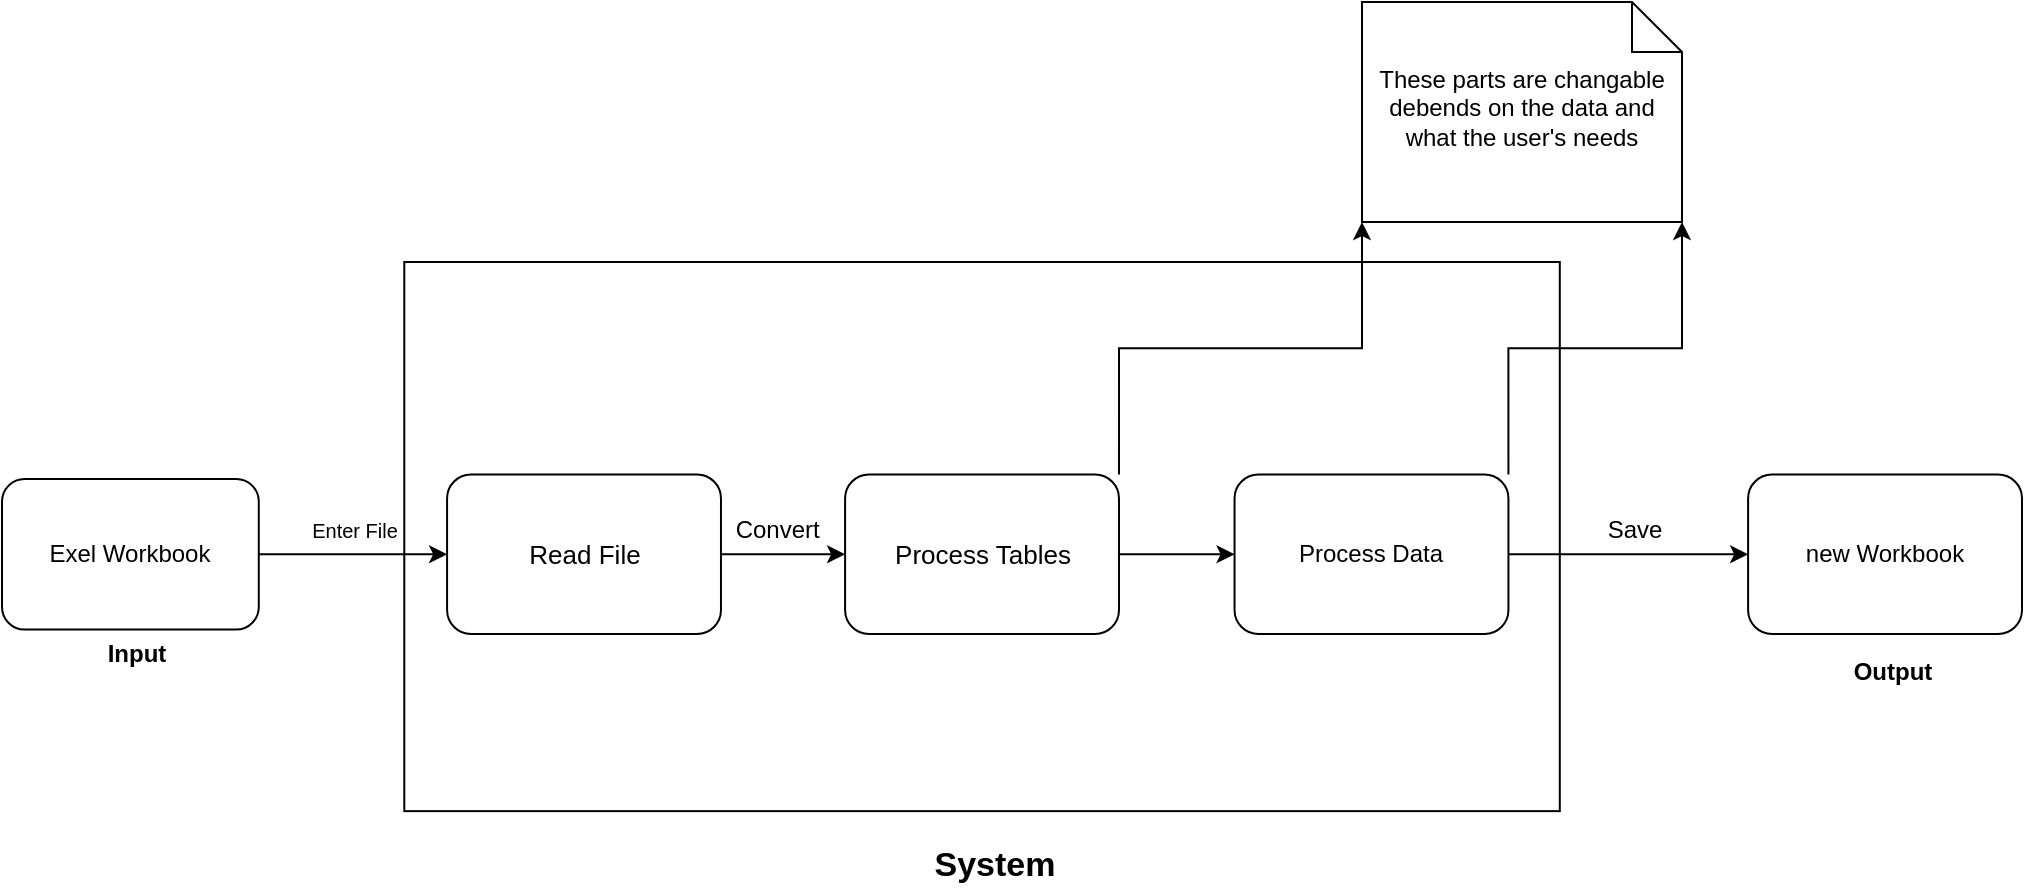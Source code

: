 <mxfile compressed="true" version="14.4.3" type="device"><diagram id="b-lQQZeDpDNi9hUTVU4Y" name="Work_Flow"><mxGraphModel dx="1089" dy="850" grid="1" gridSize="10" guides="1" tooltips="1" connect="1" arrows="1" fold="1" page="1" pageScale="1" pageWidth="1100" pageHeight="1700" math="0" shadow="0"><root><mxCell id="F2K3pTpeq39zFY_2ysc3-0"/><mxCell id="F2K3pTpeq39zFY_2ysc3-1" parent="F2K3pTpeq39zFY_2ysc3-0"/><mxCell id="6Wv6LAjIiwOSmOT-6UJG-86" value="" style="group" parent="F2K3pTpeq39zFY_2ysc3-1" vertex="1" connectable="0"><mxGeometry x="20" y="220" width="1010" height="310" as="geometry"/></mxCell><mxCell id="6Wv6LAjIiwOSmOT-6UJG-81" value="" style="rounded=0;whiteSpace=wrap;html=1;" parent="6Wv6LAjIiwOSmOT-6UJG-86" vertex="1"><mxGeometry x="201.144" width="577.754" height="274.571" as="geometry"/></mxCell><mxCell id="6Wv6LAjIiwOSmOT-6UJG-66" value="&lt;span style=&quot;font-size: 13px&quot;&gt;Process Tables&lt;/span&gt;" style="rounded=1;whiteSpace=wrap;html=1;" parent="6Wv6LAjIiwOSmOT-6UJG-86" vertex="1"><mxGeometry x="421.547" y="106.286" width="136.949" height="79.714" as="geometry"/></mxCell><mxCell id="6Wv6LAjIiwOSmOT-6UJG-68" value="Process Data" style="rounded=1;whiteSpace=wrap;html=1;" parent="6Wv6LAjIiwOSmOT-6UJG-86" vertex="1"><mxGeometry x="616.271" y="106.286" width="136.949" height="79.714" as="geometry"/></mxCell><mxCell id="6Wv6LAjIiwOSmOT-6UJG-78" style="edgeStyle=orthogonalEdgeStyle;rounded=0;orthogonalLoop=1;jettySize=auto;html=1;exitX=1;exitY=0.5;exitDx=0;exitDy=0;entryX=0;entryY=0.5;entryDx=0;entryDy=0;" parent="6Wv6LAjIiwOSmOT-6UJG-86" source="6Wv6LAjIiwOSmOT-6UJG-66" target="6Wv6LAjIiwOSmOT-6UJG-68" edge="1"><mxGeometry relative="1" as="geometry"/></mxCell><mxCell id="6Wv6LAjIiwOSmOT-6UJG-76" style="edgeStyle=orthogonalEdgeStyle;rounded=0;orthogonalLoop=1;jettySize=auto;html=1;exitX=1;exitY=0.5;exitDx=0;exitDy=0;entryX=0;entryY=0.5;entryDx=0;entryDy=0;" parent="6Wv6LAjIiwOSmOT-6UJG-86" source="6Wv6LAjIiwOSmOT-6UJG-69" target="6Wv6LAjIiwOSmOT-6UJG-66" edge="1"><mxGeometry relative="1" as="geometry"/></mxCell><mxCell id="6Wv6LAjIiwOSmOT-6UJG-69" value="&lt;font style=&quot;font-size: 13px&quot;&gt;Read File&lt;/font&gt;" style="rounded=1;whiteSpace=wrap;html=1;" parent="6Wv6LAjIiwOSmOT-6UJG-86" vertex="1"><mxGeometry x="222.542" y="106.286" width="136.949" height="79.714" as="geometry"/></mxCell><mxCell id="6Wv6LAjIiwOSmOT-6UJG-72" style="edgeStyle=orthogonalEdgeStyle;rounded=0;orthogonalLoop=1;jettySize=auto;html=1;exitX=1;exitY=0.5;exitDx=0;exitDy=0;entryX=0;entryY=0.5;entryDx=0;entryDy=0;" parent="6Wv6LAjIiwOSmOT-6UJG-86" source="6Wv6LAjIiwOSmOT-6UJG-70" target="6Wv6LAjIiwOSmOT-6UJG-69" edge="1"><mxGeometry relative="1" as="geometry"/></mxCell><mxCell id="6Wv6LAjIiwOSmOT-6UJG-70" value="Exel Workbook" style="rounded=1;whiteSpace=wrap;html=1;" parent="6Wv6LAjIiwOSmOT-6UJG-86" vertex="1"><mxGeometry y="108.5" width="128.39" height="75.286" as="geometry"/></mxCell><mxCell id="6Wv6LAjIiwOSmOT-6UJG-71" value="&lt;font style=&quot;font-size: 10px&quot;&gt;Enter File&lt;/font&gt;" style="text;html=1;align=center;verticalAlign=middle;resizable=0;points=[];autosize=1;" parent="6Wv6LAjIiwOSmOT-6UJG-86" vertex="1"><mxGeometry x="145.508" y="124" width="60" height="20" as="geometry"/></mxCell><mxCell id="6Wv6LAjIiwOSmOT-6UJG-74" value="&lt;b&gt;Input&lt;/b&gt;" style="text;html=1;align=center;verticalAlign=middle;resizable=0;points=[];autosize=1;" parent="6Wv6LAjIiwOSmOT-6UJG-86" vertex="1"><mxGeometry x="47.076" y="186" width="40" height="20" as="geometry"/></mxCell><mxCell id="6Wv6LAjIiwOSmOT-6UJG-75" value="new Workbook" style="rounded=1;whiteSpace=wrap;html=1;" parent="6Wv6LAjIiwOSmOT-6UJG-86" vertex="1"><mxGeometry x="873.051" y="106.286" width="136.949" height="79.714" as="geometry"/></mxCell><mxCell id="6Wv6LAjIiwOSmOT-6UJG-79" style="edgeStyle=orthogonalEdgeStyle;rounded=0;orthogonalLoop=1;jettySize=auto;html=1;exitX=1;exitY=0.5;exitDx=0;exitDy=0;entryX=0;entryY=0.5;entryDx=0;entryDy=0;" parent="6Wv6LAjIiwOSmOT-6UJG-86" source="6Wv6LAjIiwOSmOT-6UJG-68" target="6Wv6LAjIiwOSmOT-6UJG-75" edge="1"><mxGeometry relative="1" as="geometry"/></mxCell><mxCell id="6Wv6LAjIiwOSmOT-6UJG-77" value="Convert&amp;nbsp;" style="text;html=1;align=center;verticalAlign=middle;resizable=0;points=[];autosize=1;" parent="6Wv6LAjIiwOSmOT-6UJG-86" vertex="1"><mxGeometry x="359.492" y="124" width="60" height="20" as="geometry"/></mxCell><mxCell id="6Wv6LAjIiwOSmOT-6UJG-82" value="&lt;b&gt;Output&lt;/b&gt;" style="text;html=1;align=center;verticalAlign=middle;resizable=0;points=[];autosize=1;" parent="6Wv6LAjIiwOSmOT-6UJG-86" vertex="1"><mxGeometry x="920.127" y="194.857" width="50" height="20" as="geometry"/></mxCell><mxCell id="6Wv6LAjIiwOSmOT-6UJG-83" value="&lt;b&gt;&lt;font style=&quot;font-size: 17px&quot;&gt;System&lt;/font&gt;&lt;/b&gt;" style="text;html=1;align=center;verticalAlign=middle;resizable=0;points=[];autosize=1;" parent="6Wv6LAjIiwOSmOT-6UJG-86" vertex="1"><mxGeometry x="455.784" y="292.286" width="80" height="20" as="geometry"/></mxCell><mxCell id="6Wv6LAjIiwOSmOT-6UJG-84" value="Save" style="text;html=1;align=center;verticalAlign=middle;resizable=0;points=[];autosize=1;" parent="6Wv6LAjIiwOSmOT-6UJG-86" vertex="1"><mxGeometry x="796.017" y="124" width="40" height="20" as="geometry"/></mxCell><mxCell id="6Wv6LAjIiwOSmOT-6UJG-87" style="edgeStyle=orthogonalEdgeStyle;rounded=0;orthogonalLoop=1;jettySize=auto;html=1;exitX=1;exitY=0;exitDx=0;exitDy=0;entryX=1;entryY=1;entryDx=0;entryDy=0;entryPerimeter=0;" parent="F2K3pTpeq39zFY_2ysc3-1" source="6Wv6LAjIiwOSmOT-6UJG-68" target="6Wv6LAjIiwOSmOT-6UJG-89" edge="1"><mxGeometry relative="1" as="geometry"><mxPoint x="870" y="180" as="targetPoint"/></mxGeometry></mxCell><mxCell id="6Wv6LAjIiwOSmOT-6UJG-89" value="These parts are changable debends on the data and what the user's needs" style="shape=note2;boundedLbl=1;whiteSpace=wrap;html=1;size=25;verticalAlign=top;align=center;" parent="F2K3pTpeq39zFY_2ysc3-1" vertex="1"><mxGeometry x="700" y="90" width="160" height="110" as="geometry"/></mxCell><mxCell id="dMmTwgvgDVHPOc3zhQUg-0" style="edgeStyle=orthogonalEdgeStyle;rounded=0;orthogonalLoop=1;jettySize=auto;html=1;exitX=1;exitY=0;exitDx=0;exitDy=0;entryX=0;entryY=1;entryDx=0;entryDy=0;entryPerimeter=0;" parent="F2K3pTpeq39zFY_2ysc3-1" source="6Wv6LAjIiwOSmOT-6UJG-66" target="6Wv6LAjIiwOSmOT-6UJG-89" edge="1"><mxGeometry relative="1" as="geometry"/></mxCell></root></mxGraphModel></diagram></mxfile>